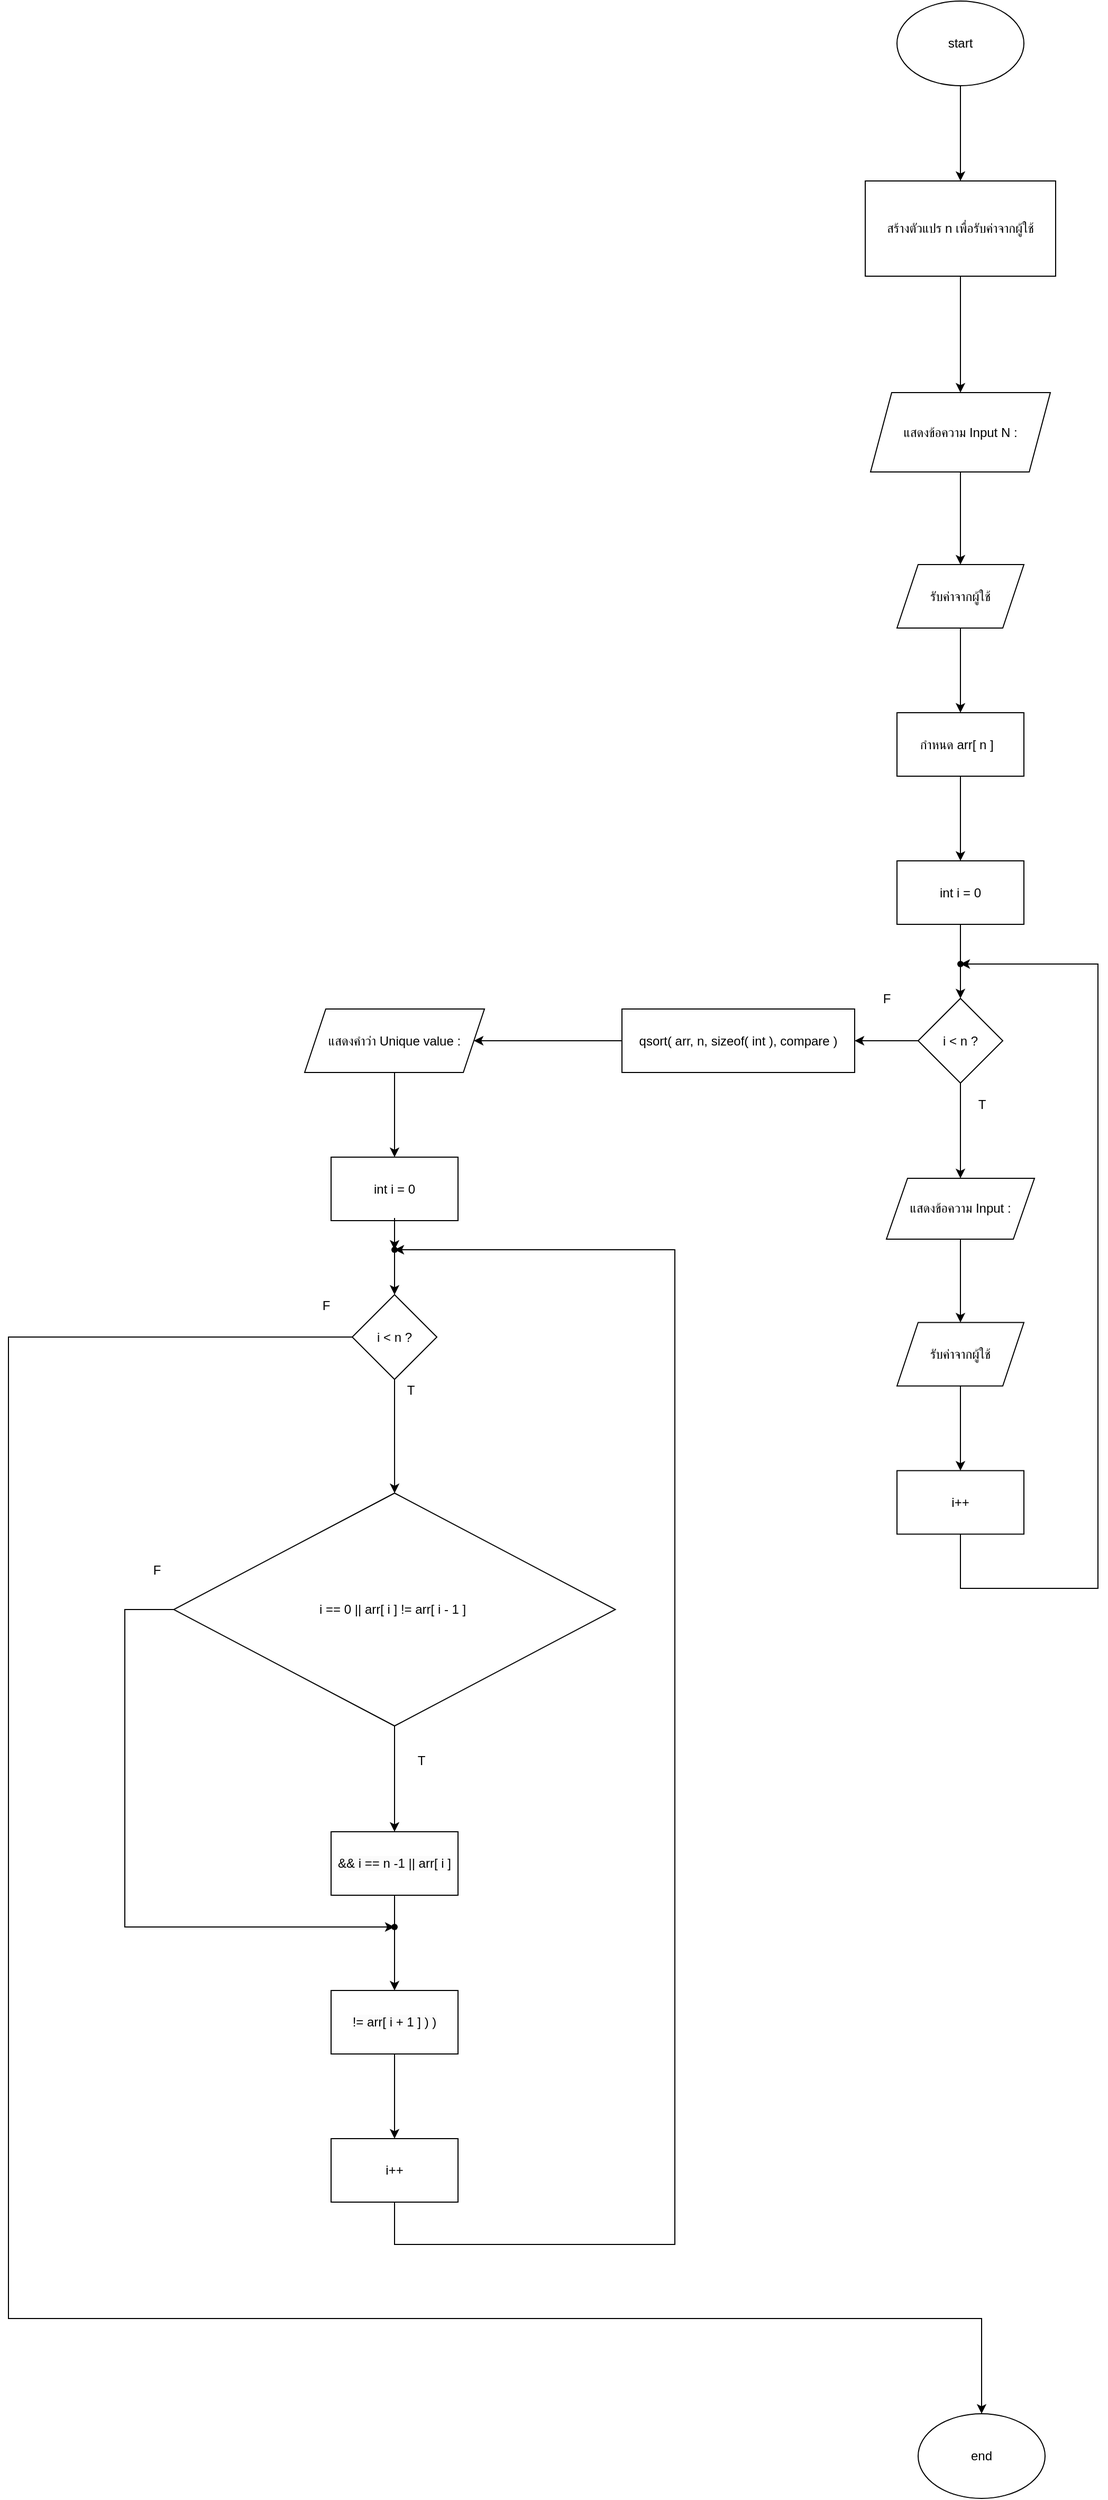<mxfile version="25.0.3">
  <diagram name="หน้า-1" id="ZAjImWAuZsFVfzG_FoHn">
    <mxGraphModel dx="2304" dy="637" grid="1" gridSize="10" guides="1" tooltips="1" connect="1" arrows="1" fold="1" page="1" pageScale="1" pageWidth="827" pageHeight="1169" math="0" shadow="0">
      <root>
        <mxCell id="0" />
        <mxCell id="1" parent="0" />
        <mxCell id="0XZKq3eu_mVd3sQ3w_K2-3" value="" style="edgeStyle=orthogonalEdgeStyle;rounded=0;orthogonalLoop=1;jettySize=auto;html=1;" edge="1" parent="1" source="0XZKq3eu_mVd3sQ3w_K2-1" target="0XZKq3eu_mVd3sQ3w_K2-2">
          <mxGeometry relative="1" as="geometry" />
        </mxCell>
        <mxCell id="0XZKq3eu_mVd3sQ3w_K2-1" value="start" style="ellipse;whiteSpace=wrap;html=1;" vertex="1" parent="1">
          <mxGeometry x="350" y="90" width="120" height="80" as="geometry" />
        </mxCell>
        <mxCell id="0XZKq3eu_mVd3sQ3w_K2-7" value="" style="edgeStyle=orthogonalEdgeStyle;rounded=0;orthogonalLoop=1;jettySize=auto;html=1;" edge="1" parent="1" source="0XZKq3eu_mVd3sQ3w_K2-2" target="0XZKq3eu_mVd3sQ3w_K2-6">
          <mxGeometry relative="1" as="geometry" />
        </mxCell>
        <mxCell id="0XZKq3eu_mVd3sQ3w_K2-2" value="สร้างตัวแปร n เพื่อรับค่าจากผู้ใช้" style="whiteSpace=wrap;html=1;" vertex="1" parent="1">
          <mxGeometry x="320" y="260" width="180" height="90" as="geometry" />
        </mxCell>
        <mxCell id="0XZKq3eu_mVd3sQ3w_K2-9" value="" style="edgeStyle=orthogonalEdgeStyle;rounded=0;orthogonalLoop=1;jettySize=auto;html=1;" edge="1" parent="1" source="0XZKq3eu_mVd3sQ3w_K2-6" target="0XZKq3eu_mVd3sQ3w_K2-8">
          <mxGeometry relative="1" as="geometry" />
        </mxCell>
        <mxCell id="0XZKq3eu_mVd3sQ3w_K2-6" value="แสดงข้อความ Input N :" style="shape=parallelogram;perimeter=parallelogramPerimeter;whiteSpace=wrap;html=1;fixedSize=1;" vertex="1" parent="1">
          <mxGeometry x="325" y="460" width="170" height="75" as="geometry" />
        </mxCell>
        <mxCell id="0XZKq3eu_mVd3sQ3w_K2-11" value="" style="edgeStyle=orthogonalEdgeStyle;rounded=0;orthogonalLoop=1;jettySize=auto;html=1;" edge="1" parent="1" source="0XZKq3eu_mVd3sQ3w_K2-8" target="0XZKq3eu_mVd3sQ3w_K2-10">
          <mxGeometry relative="1" as="geometry" />
        </mxCell>
        <mxCell id="0XZKq3eu_mVd3sQ3w_K2-8" value="รับค่าจากผู้ใช้" style="shape=parallelogram;perimeter=parallelogramPerimeter;whiteSpace=wrap;html=1;fixedSize=1;" vertex="1" parent="1">
          <mxGeometry x="350" y="622.5" width="120" height="60" as="geometry" />
        </mxCell>
        <mxCell id="0XZKq3eu_mVd3sQ3w_K2-13" value="" style="edgeStyle=orthogonalEdgeStyle;rounded=0;orthogonalLoop=1;jettySize=auto;html=1;" edge="1" parent="1" source="0XZKq3eu_mVd3sQ3w_K2-10" target="0XZKq3eu_mVd3sQ3w_K2-12">
          <mxGeometry relative="1" as="geometry" />
        </mxCell>
        <mxCell id="0XZKq3eu_mVd3sQ3w_K2-10" value="กำหนด arr[ n ]&amp;nbsp;&amp;nbsp;" style="whiteSpace=wrap;html=1;" vertex="1" parent="1">
          <mxGeometry x="350" y="762.5" width="120" height="60" as="geometry" />
        </mxCell>
        <mxCell id="0XZKq3eu_mVd3sQ3w_K2-15" value="" style="edgeStyle=orthogonalEdgeStyle;rounded=0;orthogonalLoop=1;jettySize=auto;html=1;" edge="1" parent="1" source="0XZKq3eu_mVd3sQ3w_K2-12" target="0XZKq3eu_mVd3sQ3w_K2-14">
          <mxGeometry relative="1" as="geometry" />
        </mxCell>
        <mxCell id="0XZKq3eu_mVd3sQ3w_K2-12" value="int i = 0" style="whiteSpace=wrap;html=1;" vertex="1" parent="1">
          <mxGeometry x="350" y="902.5" width="120" height="60" as="geometry" />
        </mxCell>
        <mxCell id="0XZKq3eu_mVd3sQ3w_K2-17" value="" style="edgeStyle=orthogonalEdgeStyle;rounded=0;orthogonalLoop=1;jettySize=auto;html=1;" edge="1" parent="1" source="0XZKq3eu_mVd3sQ3w_K2-14" target="0XZKq3eu_mVd3sQ3w_K2-16">
          <mxGeometry relative="1" as="geometry" />
        </mxCell>
        <mxCell id="0XZKq3eu_mVd3sQ3w_K2-26" value="" style="edgeStyle=orthogonalEdgeStyle;rounded=0;orthogonalLoop=1;jettySize=auto;html=1;" edge="1" parent="1" source="0XZKq3eu_mVd3sQ3w_K2-14" target="0XZKq3eu_mVd3sQ3w_K2-25">
          <mxGeometry relative="1" as="geometry" />
        </mxCell>
        <mxCell id="0XZKq3eu_mVd3sQ3w_K2-14" value="i &amp;lt; n ?" style="rhombus;whiteSpace=wrap;html=1;" vertex="1" parent="1">
          <mxGeometry x="370" y="1032.5" width="80" height="80" as="geometry" />
        </mxCell>
        <mxCell id="0XZKq3eu_mVd3sQ3w_K2-19" value="" style="edgeStyle=orthogonalEdgeStyle;rounded=0;orthogonalLoop=1;jettySize=auto;html=1;" edge="1" parent="1" source="0XZKq3eu_mVd3sQ3w_K2-16" target="0XZKq3eu_mVd3sQ3w_K2-18">
          <mxGeometry relative="1" as="geometry" />
        </mxCell>
        <mxCell id="0XZKq3eu_mVd3sQ3w_K2-16" value="แสดงข้อความ Input :" style="shape=parallelogram;perimeter=parallelogramPerimeter;whiteSpace=wrap;html=1;fixedSize=1;" vertex="1" parent="1">
          <mxGeometry x="340" y="1202.5" width="140" height="57.5" as="geometry" />
        </mxCell>
        <mxCell id="0XZKq3eu_mVd3sQ3w_K2-21" value="" style="edgeStyle=orthogonalEdgeStyle;rounded=0;orthogonalLoop=1;jettySize=auto;html=1;" edge="1" parent="1" source="0XZKq3eu_mVd3sQ3w_K2-18" target="0XZKq3eu_mVd3sQ3w_K2-20">
          <mxGeometry relative="1" as="geometry" />
        </mxCell>
        <mxCell id="0XZKq3eu_mVd3sQ3w_K2-18" value="รับค่าจากผู้ใช้" style="shape=parallelogram;perimeter=parallelogramPerimeter;whiteSpace=wrap;html=1;fixedSize=1;" vertex="1" parent="1">
          <mxGeometry x="350" y="1338.75" width="120" height="60" as="geometry" />
        </mxCell>
        <mxCell id="0XZKq3eu_mVd3sQ3w_K2-20" value="i++" style="whiteSpace=wrap;html=1;" vertex="1" parent="1">
          <mxGeometry x="350" y="1478.75" width="120" height="60" as="geometry" />
        </mxCell>
        <mxCell id="0XZKq3eu_mVd3sQ3w_K2-22" value="" style="shape=waypoint;sketch=0;fillStyle=solid;size=6;pointerEvents=1;points=[];fillColor=none;resizable=0;rotatable=0;perimeter=centerPerimeter;snapToPoint=1;" vertex="1" parent="1">
          <mxGeometry x="400" y="990" width="20" height="20" as="geometry" />
        </mxCell>
        <mxCell id="0XZKq3eu_mVd3sQ3w_K2-23" style="edgeStyle=orthogonalEdgeStyle;rounded=0;orthogonalLoop=1;jettySize=auto;html=1;exitX=0.5;exitY=1;exitDx=0;exitDy=0;entryX=1.05;entryY=0.85;entryDx=0;entryDy=0;entryPerimeter=0;" edge="1" parent="1" source="0XZKq3eu_mVd3sQ3w_K2-20" target="0XZKq3eu_mVd3sQ3w_K2-22">
          <mxGeometry relative="1" as="geometry">
            <Array as="points">
              <mxPoint x="410" y="1590" />
              <mxPoint x="540" y="1590" />
              <mxPoint x="540" y="1000" />
            </Array>
          </mxGeometry>
        </mxCell>
        <mxCell id="0XZKq3eu_mVd3sQ3w_K2-24" value="T" style="text;html=1;align=center;verticalAlign=middle;resizable=0;points=[];autosize=1;strokeColor=none;fillColor=none;" vertex="1" parent="1">
          <mxGeometry x="415" y="1118" width="30" height="30" as="geometry" />
        </mxCell>
        <mxCell id="0XZKq3eu_mVd3sQ3w_K2-29" value="" style="edgeStyle=orthogonalEdgeStyle;rounded=0;orthogonalLoop=1;jettySize=auto;html=1;" edge="1" parent="1" source="0XZKq3eu_mVd3sQ3w_K2-25" target="0XZKq3eu_mVd3sQ3w_K2-28">
          <mxGeometry relative="1" as="geometry" />
        </mxCell>
        <mxCell id="0XZKq3eu_mVd3sQ3w_K2-25" value="qsort( arr, n, sizeof( int ), compare )" style="whiteSpace=wrap;html=1;" vertex="1" parent="1">
          <mxGeometry x="90" y="1042.5" width="220" height="60" as="geometry" />
        </mxCell>
        <mxCell id="0XZKq3eu_mVd3sQ3w_K2-27" value="F" style="text;html=1;align=center;verticalAlign=middle;resizable=0;points=[];autosize=1;strokeColor=none;fillColor=none;" vertex="1" parent="1">
          <mxGeometry x="325" y="1018" width="30" height="30" as="geometry" />
        </mxCell>
        <mxCell id="0XZKq3eu_mVd3sQ3w_K2-31" value="" style="edgeStyle=orthogonalEdgeStyle;rounded=0;orthogonalLoop=1;jettySize=auto;html=1;" edge="1" parent="1" source="0XZKq3eu_mVd3sQ3w_K2-28" target="0XZKq3eu_mVd3sQ3w_K2-30">
          <mxGeometry relative="1" as="geometry" />
        </mxCell>
        <mxCell id="0XZKq3eu_mVd3sQ3w_K2-28" value="แสดงคำว่า Unique value :" style="shape=parallelogram;perimeter=parallelogramPerimeter;whiteSpace=wrap;html=1;fixedSize=1;" vertex="1" parent="1">
          <mxGeometry x="-210" y="1042.5" width="170" height="60" as="geometry" />
        </mxCell>
        <mxCell id="0XZKq3eu_mVd3sQ3w_K2-33" value="" style="edgeStyle=orthogonalEdgeStyle;rounded=0;orthogonalLoop=1;jettySize=auto;html=1;" edge="1" parent="1" source="0XZKq3eu_mVd3sQ3w_K2-53" target="0XZKq3eu_mVd3sQ3w_K2-32">
          <mxGeometry relative="1" as="geometry" />
        </mxCell>
        <mxCell id="0XZKq3eu_mVd3sQ3w_K2-30" value="int i = 0" style="whiteSpace=wrap;html=1;" vertex="1" parent="1">
          <mxGeometry x="-185" y="1182.5" width="120" height="60" as="geometry" />
        </mxCell>
        <mxCell id="0XZKq3eu_mVd3sQ3w_K2-35" value="" style="edgeStyle=orthogonalEdgeStyle;rounded=0;orthogonalLoop=1;jettySize=auto;html=1;" edge="1" parent="1" source="0XZKq3eu_mVd3sQ3w_K2-32" target="0XZKq3eu_mVd3sQ3w_K2-34">
          <mxGeometry relative="1" as="geometry" />
        </mxCell>
        <mxCell id="0XZKq3eu_mVd3sQ3w_K2-58" style="edgeStyle=orthogonalEdgeStyle;rounded=0;orthogonalLoop=1;jettySize=auto;html=1;exitX=0;exitY=0.5;exitDx=0;exitDy=0;entryX=0.5;entryY=0;entryDx=0;entryDy=0;" edge="1" parent="1" source="0XZKq3eu_mVd3sQ3w_K2-32" target="0XZKq3eu_mVd3sQ3w_K2-55">
          <mxGeometry relative="1" as="geometry">
            <Array as="points">
              <mxPoint x="-490" y="1352" />
              <mxPoint x="-490" y="2280" />
              <mxPoint x="430" y="2280" />
            </Array>
          </mxGeometry>
        </mxCell>
        <mxCell id="0XZKq3eu_mVd3sQ3w_K2-32" value="i &amp;lt; n ?" style="rhombus;whiteSpace=wrap;html=1;" vertex="1" parent="1">
          <mxGeometry x="-165" y="1312.5" width="80" height="80" as="geometry" />
        </mxCell>
        <mxCell id="0XZKq3eu_mVd3sQ3w_K2-44" style="edgeStyle=orthogonalEdgeStyle;rounded=0;orthogonalLoop=1;jettySize=auto;html=1;exitX=0.5;exitY=1;exitDx=0;exitDy=0;entryX=0.5;entryY=0;entryDx=0;entryDy=0;" edge="1" parent="1" source="0XZKq3eu_mVd3sQ3w_K2-34" target="0XZKq3eu_mVd3sQ3w_K2-43">
          <mxGeometry relative="1" as="geometry" />
        </mxCell>
        <mxCell id="0XZKq3eu_mVd3sQ3w_K2-47" style="edgeStyle=orthogonalEdgeStyle;rounded=0;orthogonalLoop=1;jettySize=auto;html=1;exitX=0;exitY=0.5;exitDx=0;exitDy=0;entryX=0.15;entryY=0.15;entryDx=0;entryDy=0;entryPerimeter=0;" edge="1" parent="1" source="0XZKq3eu_mVd3sQ3w_K2-34" target="0XZKq3eu_mVd3sQ3w_K2-48">
          <mxGeometry relative="1" as="geometry">
            <mxPoint x="-360" y="2030" as="targetPoint" />
            <Array as="points">
              <mxPoint x="-380" y="1610" />
              <mxPoint x="-380" y="1910" />
            </Array>
          </mxGeometry>
        </mxCell>
        <mxCell id="0XZKq3eu_mVd3sQ3w_K2-34" value="&amp;nbsp;i == 0 || arr[ i ] != arr[ i - 1 ]&amp;nbsp;&amp;nbsp;" style="rhombus;whiteSpace=wrap;html=1;" vertex="1" parent="1">
          <mxGeometry x="-333.75" y="1500" width="417.5" height="220" as="geometry" />
        </mxCell>
        <mxCell id="0XZKq3eu_mVd3sQ3w_K2-36" value="T" style="text;html=1;align=center;verticalAlign=middle;resizable=0;points=[];autosize=1;strokeColor=none;fillColor=none;" vertex="1" parent="1">
          <mxGeometry x="-125" y="1388" width="30" height="30" as="geometry" />
        </mxCell>
        <mxCell id="0XZKq3eu_mVd3sQ3w_K2-51" value="" style="edgeStyle=orthogonalEdgeStyle;rounded=0;orthogonalLoop=1;jettySize=auto;html=1;" edge="1" parent="1" source="0XZKq3eu_mVd3sQ3w_K2-39" target="0XZKq3eu_mVd3sQ3w_K2-50">
          <mxGeometry relative="1" as="geometry" />
        </mxCell>
        <mxCell id="0XZKq3eu_mVd3sQ3w_K2-39" value="&lt;span style=&quot;color: rgb(0, 0, 0); font-family: Helvetica; font-size: 12px; font-style: normal; font-variant-ligatures: normal; font-variant-caps: normal; font-weight: 400; letter-spacing: normal; orphans: 2; text-align: center; text-indent: 0px; text-transform: none; widows: 2; word-spacing: 0px; -webkit-text-stroke-width: 0px; white-space: normal; background-color: rgb(251, 251, 251); text-decoration-thickness: initial; text-decoration-style: initial; text-decoration-color: initial; display: inline !important; float: none;&quot;&gt;!= arr[ i + 1 ] ) )&lt;/span&gt;" style="whiteSpace=wrap;html=1;" vertex="1" parent="1">
          <mxGeometry x="-185" y="1970" width="120" height="60" as="geometry" />
        </mxCell>
        <mxCell id="0XZKq3eu_mVd3sQ3w_K2-45" style="edgeStyle=orthogonalEdgeStyle;rounded=0;orthogonalLoop=1;jettySize=auto;html=1;exitX=0.5;exitY=1;exitDx=0;exitDy=0;entryX=0.5;entryY=0;entryDx=0;entryDy=0;" edge="1" parent="1" source="0XZKq3eu_mVd3sQ3w_K2-43" target="0XZKq3eu_mVd3sQ3w_K2-39">
          <mxGeometry relative="1" as="geometry" />
        </mxCell>
        <mxCell id="0XZKq3eu_mVd3sQ3w_K2-43" value="&lt;span style=&quot;color: rgb(0, 0, 0); font-family: Helvetica; font-size: 12px; font-style: normal; font-variant-ligatures: normal; font-variant-caps: normal; font-weight: 400; letter-spacing: normal; orphans: 2; text-align: center; text-indent: 0px; text-transform: none; widows: 2; word-spacing: 0px; -webkit-text-stroke-width: 0px; white-space: normal; background-color: rgb(251, 251, 251); text-decoration-thickness: initial; text-decoration-style: initial; text-decoration-color: initial; display: inline !important; float: none;&quot;&gt;&amp;amp;&amp;amp; i == n -1 || arr[ i ]&lt;/span&gt;" style="rounded=0;whiteSpace=wrap;html=1;" vertex="1" parent="1">
          <mxGeometry x="-185" y="1820" width="120" height="60" as="geometry" />
        </mxCell>
        <mxCell id="0XZKq3eu_mVd3sQ3w_K2-46" value="T" style="text;html=1;align=center;verticalAlign=middle;resizable=0;points=[];autosize=1;strokeColor=none;fillColor=none;" vertex="1" parent="1">
          <mxGeometry x="-115" y="1738" width="30" height="30" as="geometry" />
        </mxCell>
        <mxCell id="0XZKq3eu_mVd3sQ3w_K2-48" value="" style="shape=waypoint;sketch=0;fillStyle=solid;size=6;pointerEvents=1;points=[];fillColor=none;resizable=0;rotatable=0;perimeter=centerPerimeter;snapToPoint=1;" vertex="1" parent="1">
          <mxGeometry x="-135" y="1900" width="20" height="20" as="geometry" />
        </mxCell>
        <mxCell id="0XZKq3eu_mVd3sQ3w_K2-49" value="F" style="text;html=1;align=center;verticalAlign=middle;resizable=0;points=[];autosize=1;strokeColor=none;fillColor=none;" vertex="1" parent="1">
          <mxGeometry x="-365" y="1558" width="30" height="30" as="geometry" />
        </mxCell>
        <mxCell id="0XZKq3eu_mVd3sQ3w_K2-50" value="i++" style="whiteSpace=wrap;html=1;" vertex="1" parent="1">
          <mxGeometry x="-185" y="2110" width="120" height="60" as="geometry" />
        </mxCell>
        <mxCell id="0XZKq3eu_mVd3sQ3w_K2-52" value="" style="edgeStyle=orthogonalEdgeStyle;rounded=0;orthogonalLoop=1;jettySize=auto;html=1;" edge="1" parent="1" source="0XZKq3eu_mVd3sQ3w_K2-30" target="0XZKq3eu_mVd3sQ3w_K2-53">
          <mxGeometry relative="1" as="geometry">
            <mxPoint x="-125" y="1243" as="sourcePoint" />
            <mxPoint x="-125" y="1313" as="targetPoint" />
          </mxGeometry>
        </mxCell>
        <mxCell id="0XZKq3eu_mVd3sQ3w_K2-53" value="" style="shape=waypoint;sketch=0;fillStyle=solid;size=6;pointerEvents=1;points=[];fillColor=none;resizable=0;rotatable=0;perimeter=centerPerimeter;snapToPoint=1;" vertex="1" parent="1">
          <mxGeometry x="-135" y="1260" width="20" height="20" as="geometry" />
        </mxCell>
        <mxCell id="0XZKq3eu_mVd3sQ3w_K2-54" style="edgeStyle=orthogonalEdgeStyle;rounded=0;orthogonalLoop=1;jettySize=auto;html=1;exitX=0.5;exitY=1;exitDx=0;exitDy=0;entryX=0.9;entryY=0.85;entryDx=0;entryDy=0;entryPerimeter=0;" edge="1" parent="1" source="0XZKq3eu_mVd3sQ3w_K2-50" target="0XZKq3eu_mVd3sQ3w_K2-53">
          <mxGeometry relative="1" as="geometry">
            <Array as="points">
              <mxPoint x="-125" y="2210" />
              <mxPoint x="140" y="2210" />
              <mxPoint x="140" y="1270" />
            </Array>
          </mxGeometry>
        </mxCell>
        <mxCell id="0XZKq3eu_mVd3sQ3w_K2-55" value="end" style="ellipse;whiteSpace=wrap;html=1;" vertex="1" parent="1">
          <mxGeometry x="370" y="2370" width="120" height="80" as="geometry" />
        </mxCell>
        <mxCell id="0XZKq3eu_mVd3sQ3w_K2-59" value="F" style="text;html=1;align=center;verticalAlign=middle;resizable=0;points=[];autosize=1;strokeColor=none;fillColor=none;" vertex="1" parent="1">
          <mxGeometry x="-205" y="1308" width="30" height="30" as="geometry" />
        </mxCell>
      </root>
    </mxGraphModel>
  </diagram>
</mxfile>
